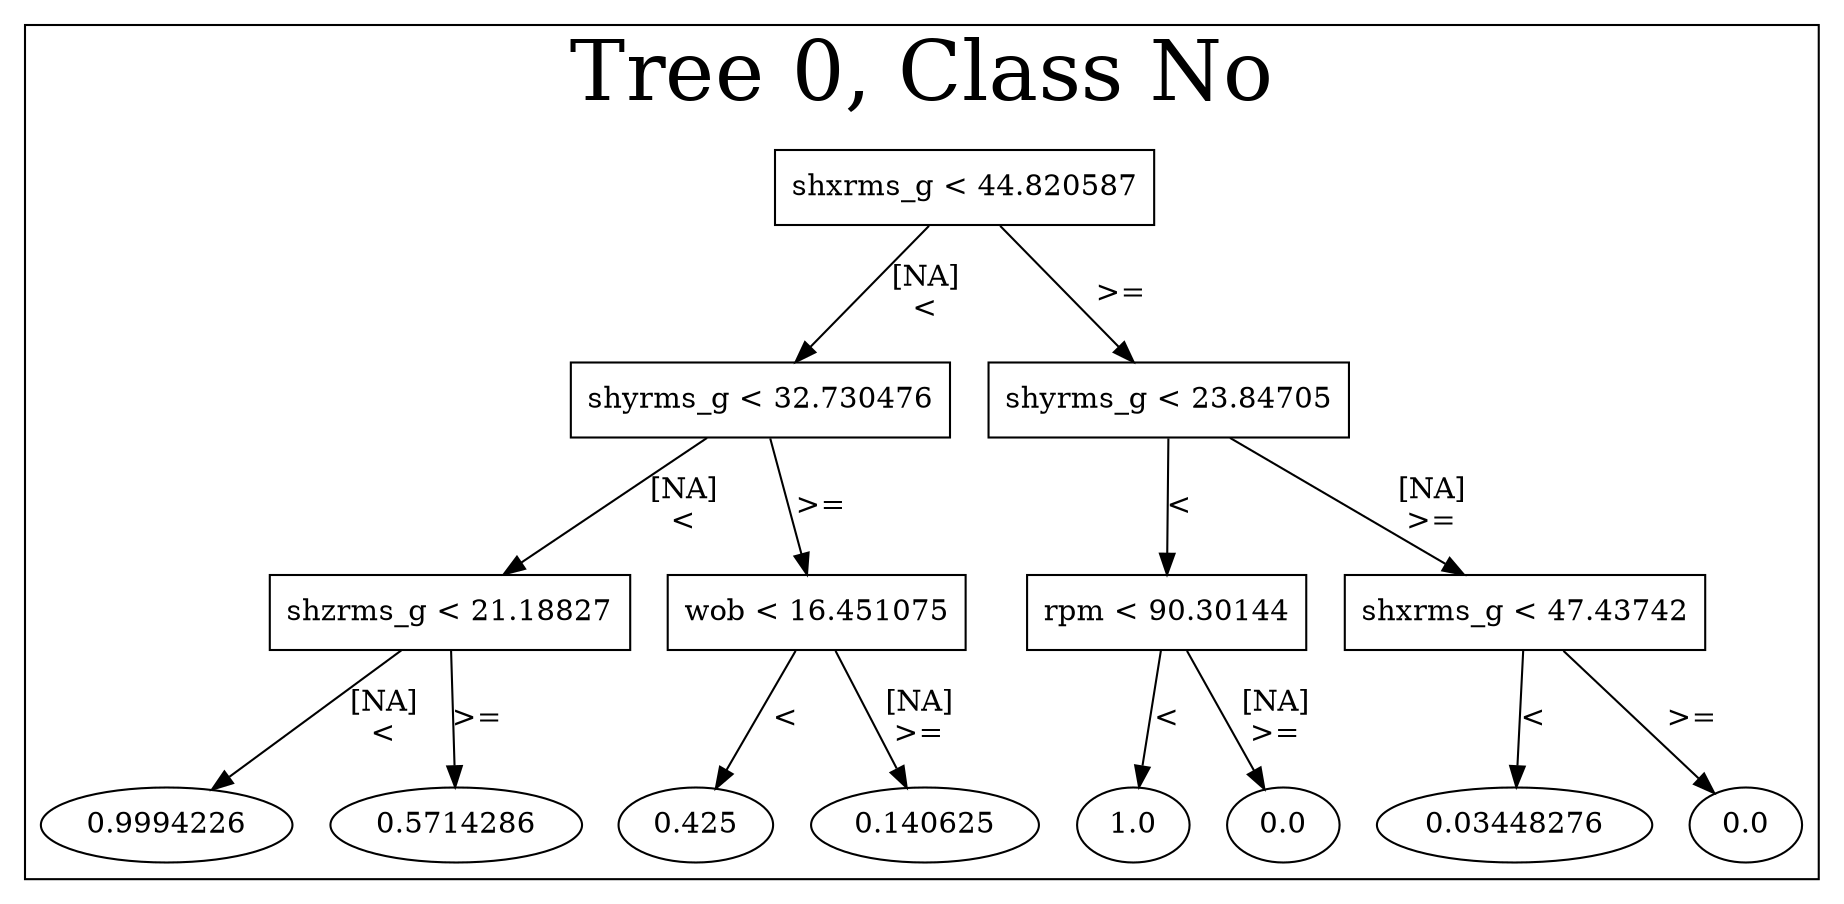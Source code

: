 /*
Generated by:
    http://https://github.com/h2oai/h2o-3/tree/master/h2o-genmodel/src/main/java/hex/genmodel/tools/PrintMojo.java
*/

/*
On a mac:

$ brew install graphviz
$ dot -Tpng file.gv -o file.png
$ open file.png
*/

digraph G {

subgraph cluster_0 {
/* Nodes */

/* Level 0 */
{
"SG_0_Node_0" [shape=box, fontsize=14, label="shxrms_g < 44.820587"]
}

/* Level 1 */
{
"SG_0_Node_1" [shape=box, fontsize=14, label="shyrms_g < 32.730476"]
"SG_0_Node_2" [shape=box, fontsize=14, label="shyrms_g < 23.84705"]
}

/* Level 2 */
{
"SG_0_Node_3" [shape=box, fontsize=14, label="shzrms_g < 21.18827"]
"SG_0_Node_4" [shape=box, fontsize=14, label="wob < 16.451075"]
"SG_0_Node_5" [shape=box, fontsize=14, label="rpm < 90.30144"]
"SG_0_Node_6" [shape=box, fontsize=14, label="shxrms_g < 47.43742"]
}

/* Level 3 */
{
"SG_0_Node_12" [fontsize=14, label="0.9994226"]
"SG_0_Node_13" [fontsize=14, label="0.5714286"]
"SG_0_Node_14" [fontsize=14, label="0.425"]
"SG_0_Node_15" [fontsize=14, label="0.140625"]
"SG_0_Node_16" [fontsize=14, label="1.0"]
"SG_0_Node_17" [fontsize=14, label="0.0"]
"SG_0_Node_18" [fontsize=14, label="0.03448276"]
"SG_0_Node_19" [fontsize=14, label="0.0"]
}

/* Edges */
"SG_0_Node_0" -> "SG_0_Node_1" [fontsize=14, label="[NA]
<
"]
"SG_0_Node_0" -> "SG_0_Node_2" [fontsize=14, label=">=
"]
"SG_0_Node_2" -> "SG_0_Node_5" [fontsize=14, label="<
"]
"SG_0_Node_2" -> "SG_0_Node_6" [fontsize=14, label="[NA]
>=
"]
"SG_0_Node_6" -> "SG_0_Node_18" [fontsize=14, label="<
"]
"SG_0_Node_6" -> "SG_0_Node_19" [fontsize=14, label=">=
"]
"SG_0_Node_5" -> "SG_0_Node_16" [fontsize=14, label="<
"]
"SG_0_Node_5" -> "SG_0_Node_17" [fontsize=14, label="[NA]
>=
"]
"SG_0_Node_1" -> "SG_0_Node_3" [fontsize=14, label="[NA]
<
"]
"SG_0_Node_1" -> "SG_0_Node_4" [fontsize=14, label=">=
"]
"SG_0_Node_4" -> "SG_0_Node_14" [fontsize=14, label="<
"]
"SG_0_Node_4" -> "SG_0_Node_15" [fontsize=14, label="[NA]
>=
"]
"SG_0_Node_3" -> "SG_0_Node_12" [fontsize=14, label="[NA]
<
"]
"SG_0_Node_3" -> "SG_0_Node_13" [fontsize=14, label=">=
"]

fontsize=40
label="Tree 0, Class No"
}

}

